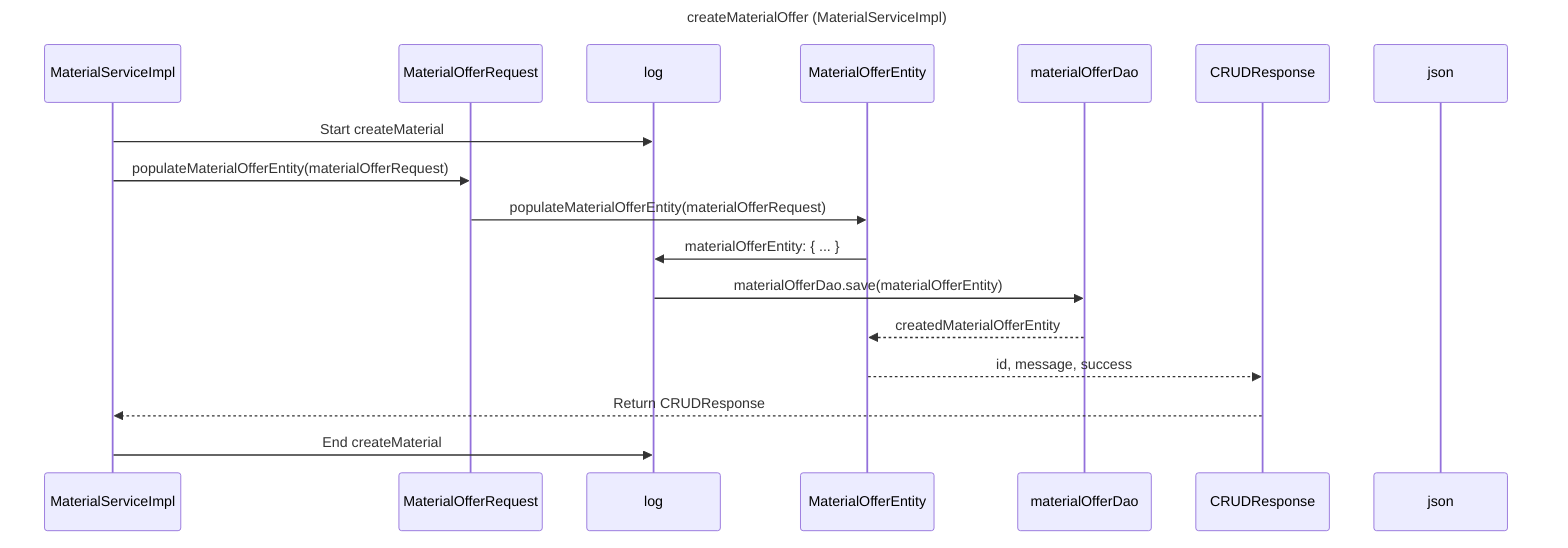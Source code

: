 ---
title: createMaterialOffer (MaterialServiceImpl)
---

sequenceDiagram
    participant MaterialServiceImpl
    participant MaterialOfferRequest
    participant log
    participant MaterialOfferEntity
    participant materialOfferDao
    participant CRUDResponse
    participant json

    MaterialServiceImpl->>log: Start createMaterial
    MaterialServiceImpl->>MaterialOfferRequest: populateMaterialOfferEntity(materialOfferRequest)
    MaterialOfferRequest->>MaterialOfferEntity: populateMaterialOfferEntity(materialOfferRequest)
    MaterialOfferEntity->>log: materialOfferEntity: { ... }
    log->>materialOfferDao: materialOfferDao.save(materialOfferEntity)
    materialOfferDao-->>MaterialOfferEntity: createdMaterialOfferEntity
    MaterialOfferEntity-->>CRUDResponse: id, message, success
    CRUDResponse-->>MaterialServiceImpl: Return CRUDResponse
    MaterialServiceImpl->>log: End createMaterial